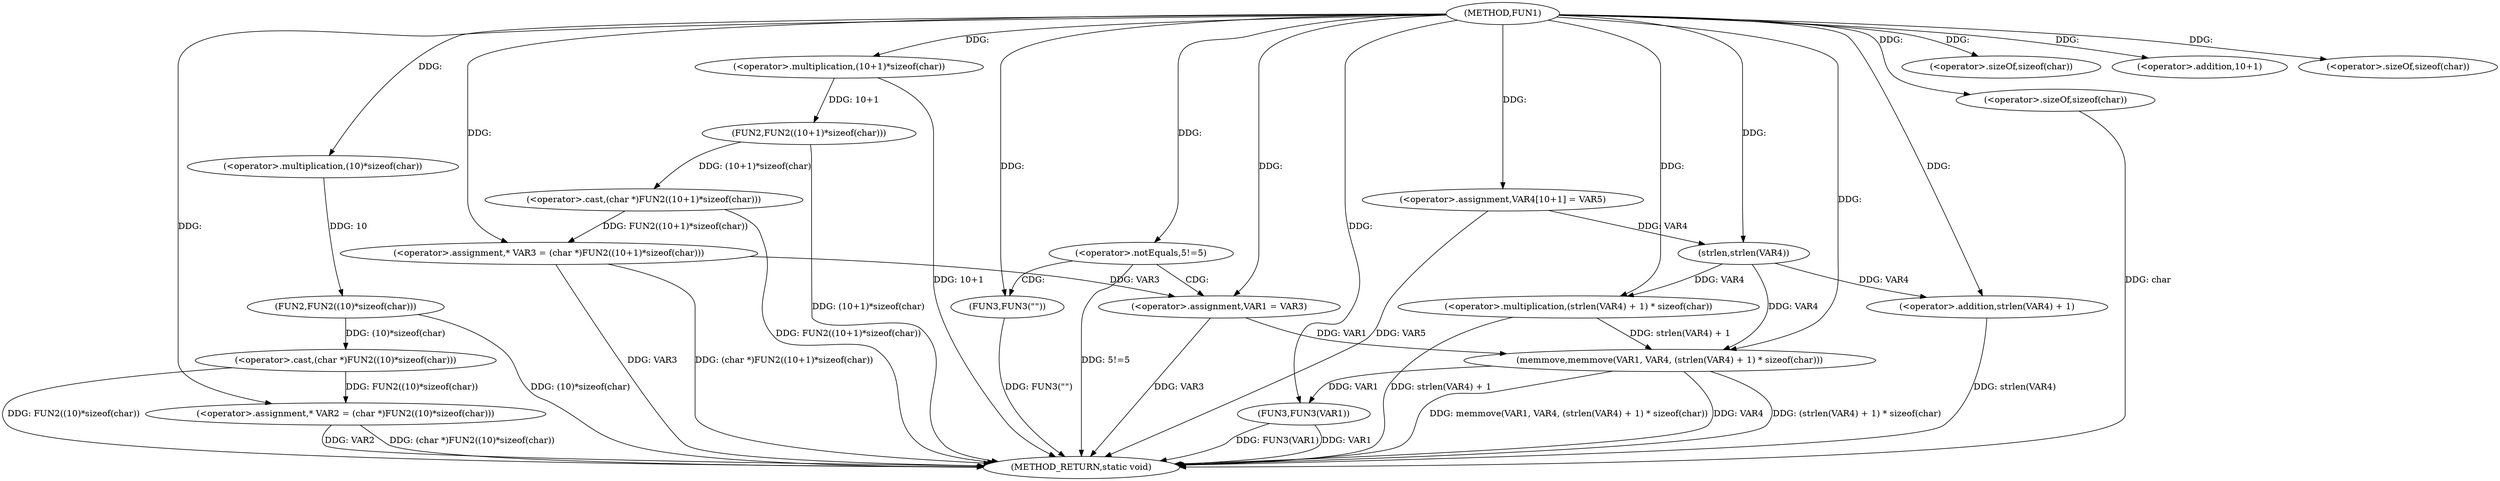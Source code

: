 digraph FUN1 {  
"1000100" [label = "(METHOD,FUN1)" ]
"1000154" [label = "(METHOD_RETURN,static void)" ]
"1000104" [label = "(<operator>.assignment,* VAR2 = (char *)FUN2((10)*sizeof(char)))" ]
"1000106" [label = "(<operator>.cast,(char *)FUN2((10)*sizeof(char)))" ]
"1000108" [label = "(FUN2,FUN2((10)*sizeof(char)))" ]
"1000109" [label = "(<operator>.multiplication,(10)*sizeof(char))" ]
"1000111" [label = "(<operator>.sizeOf,sizeof(char))" ]
"1000114" [label = "(<operator>.assignment,* VAR3 = (char *)FUN2((10+1)*sizeof(char)))" ]
"1000116" [label = "(<operator>.cast,(char *)FUN2((10+1)*sizeof(char)))" ]
"1000118" [label = "(FUN2,FUN2((10+1)*sizeof(char)))" ]
"1000119" [label = "(<operator>.multiplication,(10+1)*sizeof(char))" ]
"1000120" [label = "(<operator>.addition,10+1)" ]
"1000123" [label = "(<operator>.sizeOf,sizeof(char))" ]
"1000126" [label = "(<operator>.notEquals,5!=5)" ]
"1000130" [label = "(FUN3,FUN3(\"\"))" ]
"1000134" [label = "(<operator>.assignment,VAR1 = VAR3)" ]
"1000139" [label = "(<operator>.assignment,VAR4[10+1] = VAR5)" ]
"1000142" [label = "(memmove,memmove(VAR1, VAR4, (strlen(VAR4) + 1) * sizeof(char)))" ]
"1000145" [label = "(<operator>.multiplication,(strlen(VAR4) + 1) * sizeof(char))" ]
"1000146" [label = "(<operator>.addition,strlen(VAR4) + 1)" ]
"1000147" [label = "(strlen,strlen(VAR4))" ]
"1000150" [label = "(<operator>.sizeOf,sizeof(char))" ]
"1000152" [label = "(FUN3,FUN3(VAR1))" ]
  "1000142" -> "1000154"  [ label = "DDG: memmove(VAR1, VAR4, (strlen(VAR4) + 1) * sizeof(char))"] 
  "1000106" -> "1000154"  [ label = "DDG: FUN2((10)*sizeof(char))"] 
  "1000150" -> "1000154"  [ label = "DDG: char"] 
  "1000104" -> "1000154"  [ label = "DDG: VAR2"] 
  "1000152" -> "1000154"  [ label = "DDG: FUN3(VAR1)"] 
  "1000114" -> "1000154"  [ label = "DDG: VAR3"] 
  "1000152" -> "1000154"  [ label = "DDG: VAR1"] 
  "1000116" -> "1000154"  [ label = "DDG: FUN2((10+1)*sizeof(char))"] 
  "1000119" -> "1000154"  [ label = "DDG: 10+1"] 
  "1000118" -> "1000154"  [ label = "DDG: (10+1)*sizeof(char)"] 
  "1000145" -> "1000154"  [ label = "DDG: strlen(VAR4) + 1"] 
  "1000130" -> "1000154"  [ label = "DDG: FUN3(\"\")"] 
  "1000126" -> "1000154"  [ label = "DDG: 5!=5"] 
  "1000139" -> "1000154"  [ label = "DDG: VAR5"] 
  "1000142" -> "1000154"  [ label = "DDG: VAR4"] 
  "1000134" -> "1000154"  [ label = "DDG: VAR3"] 
  "1000142" -> "1000154"  [ label = "DDG: (strlen(VAR4) + 1) * sizeof(char)"] 
  "1000146" -> "1000154"  [ label = "DDG: strlen(VAR4)"] 
  "1000114" -> "1000154"  [ label = "DDG: (char *)FUN2((10+1)*sizeof(char))"] 
  "1000104" -> "1000154"  [ label = "DDG: (char *)FUN2((10)*sizeof(char))"] 
  "1000108" -> "1000154"  [ label = "DDG: (10)*sizeof(char)"] 
  "1000106" -> "1000104"  [ label = "DDG: FUN2((10)*sizeof(char))"] 
  "1000100" -> "1000104"  [ label = "DDG: "] 
  "1000108" -> "1000106"  [ label = "DDG: (10)*sizeof(char)"] 
  "1000109" -> "1000108"  [ label = "DDG: 10"] 
  "1000100" -> "1000109"  [ label = "DDG: "] 
  "1000100" -> "1000111"  [ label = "DDG: "] 
  "1000116" -> "1000114"  [ label = "DDG: FUN2((10+1)*sizeof(char))"] 
  "1000100" -> "1000114"  [ label = "DDG: "] 
  "1000118" -> "1000116"  [ label = "DDG: (10+1)*sizeof(char)"] 
  "1000119" -> "1000118"  [ label = "DDG: 10+1"] 
  "1000100" -> "1000119"  [ label = "DDG: "] 
  "1000100" -> "1000120"  [ label = "DDG: "] 
  "1000100" -> "1000123"  [ label = "DDG: "] 
  "1000100" -> "1000126"  [ label = "DDG: "] 
  "1000100" -> "1000130"  [ label = "DDG: "] 
  "1000114" -> "1000134"  [ label = "DDG: VAR3"] 
  "1000100" -> "1000134"  [ label = "DDG: "] 
  "1000100" -> "1000139"  [ label = "DDG: "] 
  "1000134" -> "1000142"  [ label = "DDG: VAR1"] 
  "1000100" -> "1000142"  [ label = "DDG: "] 
  "1000147" -> "1000142"  [ label = "DDG: VAR4"] 
  "1000145" -> "1000142"  [ label = "DDG: strlen(VAR4) + 1"] 
  "1000147" -> "1000145"  [ label = "DDG: VAR4"] 
  "1000100" -> "1000145"  [ label = "DDG: "] 
  "1000147" -> "1000146"  [ label = "DDG: VAR4"] 
  "1000139" -> "1000147"  [ label = "DDG: VAR4"] 
  "1000100" -> "1000147"  [ label = "DDG: "] 
  "1000100" -> "1000146"  [ label = "DDG: "] 
  "1000100" -> "1000150"  [ label = "DDG: "] 
  "1000142" -> "1000152"  [ label = "DDG: VAR1"] 
  "1000100" -> "1000152"  [ label = "DDG: "] 
  "1000126" -> "1000130"  [ label = "CDG: "] 
  "1000126" -> "1000134"  [ label = "CDG: "] 
}
